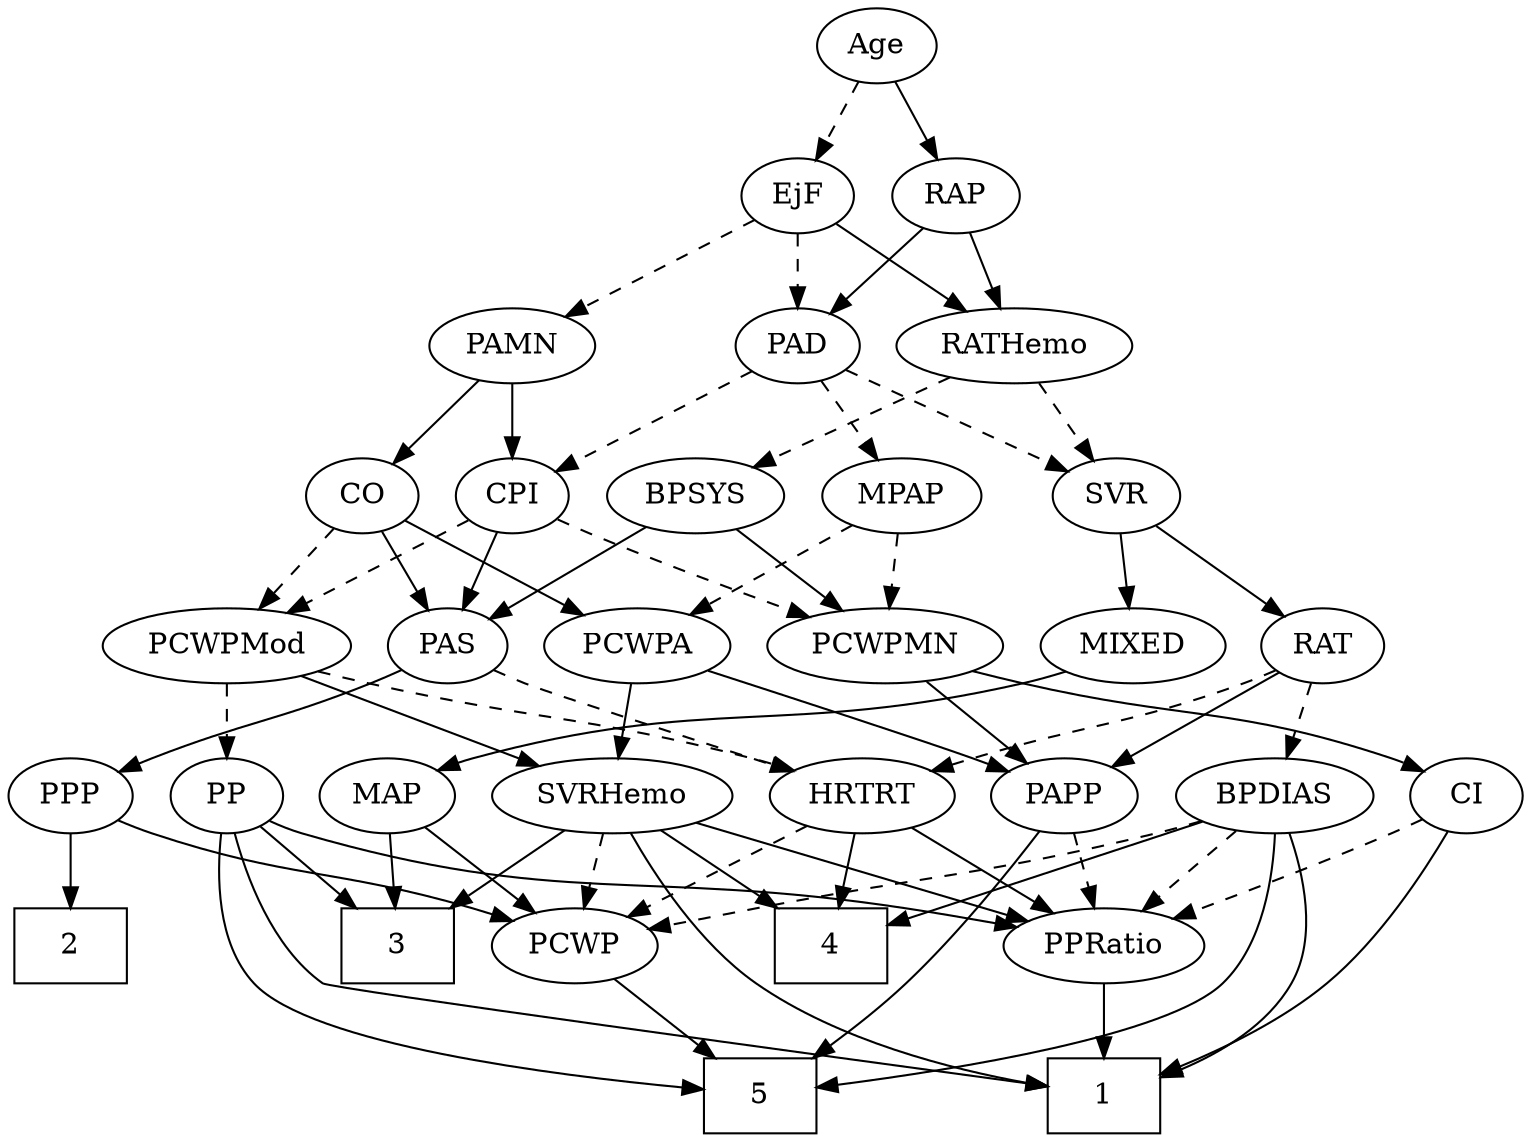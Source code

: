 strict digraph {
	graph [bb="0,0,677,540"];
	node [label="\N"];
	1	[height=0.5,
		pos="496,18",
		shape=box,
		width=0.75];
	2	[height=0.5,
		pos="27,90",
		shape=box,
		width=0.75];
	3	[height=0.5,
		pos="175,90",
		shape=box,
		width=0.75];
	4	[height=0.5,
		pos="373,90",
		shape=box,
		width=0.75];
	5	[height=0.5,
		pos="340,18",
		shape=box,
		width=0.75];
	Age	[height=0.5,
		pos="389,522",
		width=0.75];
	EjF	[height=0.5,
		pos="353,450",
		width=0.75];
	Age -> EjF	[pos="e,361.3,467.15 380.65,504.76 376.29,496.28 370.85,485.71 365.96,476.2",
		style=dashed];
	RAP	[height=0.5,
		pos="426,450",
		width=0.77632];
	Age -> RAP	[pos="e,417.46,467.15 397.58,504.76 402.06,496.28 407.65,485.71 412.68,476.2",
		style=solid];
	PAD	[height=0.5,
		pos="353,378",
		width=0.79437];
	EjF -> PAD	[pos="e,353,396.1 353,431.7 353,423.98 353,414.71 353,406.11",
		style=dashed];
	PAMN	[height=0.5,
		pos="226,378",
		width=1.011];
	EjF -> PAMN	[pos="e,249.48,391.94 332.88,437.91 312.87,426.88 281.86,409.79 258.39,396.85",
		style=dashed];
	RATHemo	[height=0.5,
		pos="449,378",
		width=1.3721];
	EjF -> RATHemo	[pos="e,427.82,394.45 370.61,436.16 384.22,426.24 403.37,412.27 419.33,400.63",
		style=solid];
	RAP -> PAD	[pos="e,368.11,393.49 410.87,434.5 400.69,424.73 387.09,411.69 375.63,400.7",
		style=solid];
	RAP -> RATHemo	[pos="e,443.32,396.28 431.57,432.05 434.16,424.18 437.3,414.62 440.2,405.79",
		style=solid];
	MIXED	[height=0.5,
		pos="501,234",
		width=1.1193];
	MAP	[height=0.5,
		pos="175,162",
		width=0.84854];
	MIXED -> MAP	[pos="e,198.33,174.07 471.2,221.69 464.92,219.58 458.29,217.56 452,216 348.57,190.43 317.5,209.07 215,180 212.67,179.34 210.3,178.58 207.93,\
177.75",
		style=solid];
	MPAP	[height=0.5,
		pos="400,306",
		width=0.97491];
	PCWPA	[height=0.5,
		pos="283,234",
		width=1.1555];
	MPAP -> PCWPA	[pos="e,306.51,249.07 377.99,291.83 360.31,281.26 335.23,266.25 315.28,254.31",
		style=dashed];
	PCWPMN	[height=0.5,
		pos="393,234",
		width=1.3902];
	MPAP -> PCWPMN	[pos="e,394.71,252.1 398.27,287.7 397.5,279.98 396.57,270.71 395.71,262.11",
		style=dashed];
	BPSYS	[height=0.5,
		pos="309,306",
		width=1.0471];
	PAS	[height=0.5,
		pos="196,234",
		width=0.75];
	BPSYS -> PAS	[pos="e,215.36,246.99 286.94,291.34 268.98,280.21 243.5,264.43 224.08,252.4",
		style=solid];
	BPSYS -> PCWPMN	[pos="e,373.93,250.89 327.23,289.81 338.55,280.38 353.3,268.08 365.97,257.53",
		style=solid];
	PAD -> MPAP	[pos="e,389.05,323.31 363.67,361.12 369.47,352.47 376.79,341.58 383.33,331.83",
		style=dashed];
	CPI	[height=0.5,
		pos="226,306",
		width=0.75];
	PAD -> CPI	[pos="e,246.16,318.11 332.03,365.44 311.01,353.85 278.47,335.92 254.99,322.98",
		style=dashed];
	SVR	[height=0.5,
		pos="494,306",
		width=0.77632];
	PAD -> SVR	[pos="e,472.48,317.68 374.72,366.22 398.39,354.47 436.44,335.57 463.19,322.3",
		style=dashed];
	CO	[height=0.5,
		pos="154,306",
		width=0.75];
	CO -> PAS	[pos="e,186.22,251.31 163.53,289.12 168.67,280.56 175.12,269.8 180.92,260.13",
		style=solid];
	PCWPMod	[height=0.5,
		pos="99,234",
		width=1.4443];
	CO -> PCWPMod	[pos="e,112.06,251.63 142.07,289.81 135.15,281.02 126.29,269.73 118.4,259.69",
		style=dashed];
	CO -> PCWPA	[pos="e,257.78,248.68 174.44,293.91 194.38,283.09 225.1,266.42 248.77,253.57",
		style=solid];
	PPP	[height=0.5,
		pos="27,162",
		width=0.75];
	PAS -> PPP	[pos="e,48.184,173.37 174.82,222.63 169.98,220.36 164.84,218.04 160,216 117.61,198.17 105.39,197.83 63,180 61.184,179.24 59.327,178.43 \
57.459,177.6",
		style=solid];
	HRTRT	[height=0.5,
		pos="382,162",
		width=1.1013];
	PAS -> HRTRT	[pos="e,351.53,173.58 217.16,222.57 222,220.31 227.14,218 232,216 242.47,211.69 301.07,191.16 341.85,176.95",
		style=dashed];
	PAMN -> CO	[pos="e,168.95,321.54 210.02,361.46 200.06,351.78 187.09,339.17 176.15,328.53",
		style=solid];
	PAMN -> CPI	[pos="e,226,324.1 226,359.7 226,351.98 226,342.71 226,334.11",
		style=solid];
	RATHemo -> BPSYS	[pos="e,334.13,319.56 421.01,363 398.6,351.8 367.09,336.05 343.2,324.1",
		style=dashed];
	RATHemo -> SVR	[pos="e,483.72,322.99 459.66,360.41 465.18,351.83 472.02,341.19 478.14,331.67",
		style=dashed];
	CPI -> PAS	[pos="e,203.06,251.47 218.89,288.41 215.34,280.13 210.97,269.92 207,260.66",
		style=solid];
	CPI -> PCWPMod	[pos="e,125.66,249.69 205.88,293.91 186.74,283.36 157.52,267.26 134.47,254.55",
		style=dashed];
	CPI -> PCWPMN	[pos="e,360.21,247.67 247.23,294.73 252.06,292.46 257.19,290.11 262,288 291.39,275.13 324.95,261.57 350.74,251.39",
		style=dashed];
	RAT	[height=0.5,
		pos="587,234",
		width=0.75827];
	BPDIAS	[height=0.5,
		pos="563,162",
		width=1.1735];
	RAT -> BPDIAS	[pos="e,568.92,180.28 581.19,216.05 578.49,208.18 575.21,198.62 572.19,189.79",
		style=dashed];
	PAPP	[height=0.5,
		pos="471,162",
		width=0.88464];
	RAT -> PAPP	[pos="e,492.05,175.7 567.58,221.28 549.3,210.25 521.65,193.57 500.61,180.87",
		style=solid];
	RAT -> HRTRT	[pos="e,411.88,173.84 565.69,222.6 560.61,220.29 555.16,217.95 550,216 497.91,196.33 482.93,197.3 430,180 427.24,179.1 424.4,178.15 421.55,\
177.18",
		style=dashed];
	SVR -> MIXED	[pos="e,499.29,252.1 495.73,287.7 496.5,279.98 497.43,270.71 498.29,262.11",
		style=solid];
	SVR -> RAT	[pos="e,569.59,248.11 511.49,291.83 525.52,281.27 545.42,266.3 561.26,254.37",
		style=solid];
	SVRHemo	[height=0.5,
		pos="274,162",
		width=1.3902];
	PCWPMod -> SVRHemo	[pos="e,241.82,175.87 131.92,219.83 160.33,208.47 201.52,191.99 232.24,179.7",
		style=solid];
	PP	[height=0.5,
		pos="99,162",
		width=0.75];
	PCWPMod -> PP	[pos="e,99,180.1 99,215.7 99,207.98 99,198.71 99,190.11",
		style=dashed];
	PCWPMod -> HRTRT	[pos="e,352.13,174.05 137.62,221.82 145.03,219.79 152.74,217.77 160,216 236.31,197.45 257.3,200.91 333,180 336.12,179.14 339.34,178.18 \
342.56,177.17",
		style=dashed];
	PCWPA -> SVRHemo	[pos="e,276.2,180.1 280.78,215.7 279.78,207.98 278.59,198.71 277.49,190.11",
		style=solid];
	PCWPA -> PAPP	[pos="e,446.55,173.65 314.67,222.26 344.77,211.9 391.22,195.56 431,180 433.06,179.2 435.16,178.35 437.28,177.49",
		style=solid];
	CI	[height=0.5,
		pos="650,162",
		width=0.75];
	PCWPMN -> CI	[pos="e,629.39,173.69 430.36,221.86 437.52,219.83 444.98,217.79 452,216 523.47,197.78 544.22,203.89 614,180 615.91,179.35 617.86,178.62 \
619.8,177.84",
		style=solid];
	PCWPMN -> PAPP	[pos="e,454.7,177.63 410.7,217.12 421.44,207.48 435.28,195.06 446.99,184.54",
		style=solid];
	SVRHemo -> 1	[pos="e,468.86,22.743 281.8,144.11 291.85,124.13 311.15,91.175 337,72 373.43,44.976 424.44,31.212 458.78,24.579",
		style=solid];
	SVRHemo -> 3	[pos="e,199.34,108.21 252.03,145.46 238.98,136.24 222.19,124.37 207.62,114.06",
		style=solid];
	SVRHemo -> 4	[pos="e,348.66,108.21 295.97,145.46 309.02,136.24 325.81,124.37 340.38,114.06",
		style=solid];
	PPRatio	[height=0.5,
		pos="496,90",
		width=1.1013];
	SVRHemo -> PPRatio	[pos="e,464.33,100.99 310.66,149.44 350.25,136.96 413.2,117.11 454.56,104.07",
		style=solid];
	PCWP	[height=0.5,
		pos="255,90",
		width=0.97491];
	SVRHemo -> PCWP	[pos="e,259.69,108.28 269.4,144.05 267.29,136.26 264.72,126.82 262.35,118.08",
		style=dashed];
	BPDIAS -> 1	[pos="e,523.05,28.419 571.87,144.21 580.44,125.49 590.44,94.846 578,72 568.22,54.037 549.45,41.233 532.33,32.715",
		style=solid];
	BPDIAS -> 4	[pos="e,400.24,101.04 532.05,149.6 498.6,137.27 445.32,117.65 409.77,104.55",
		style=solid];
	BPDIAS -> 5	[pos="e,367.09,22.425 564.53,143.85 565.3,123.93 563.33,91.335 545,72 522.18,47.927 429.66,31.456 377.05,23.832",
		style=solid];
	BPDIAS -> PPRatio	[pos="e,511.14,106.82 547.8,145.12 539.06,135.99 527.93,124.36 518.22,114.22",
		style=dashed];
	BPDIAS -> PCWP	[pos="e,286.93,97.631 531.62,149.89 525.17,147.79 518.4,145.72 512,144 435.31,123.41 414.77,124.06 337,108 323.97,105.31 309.77,102.37 \
296.91,99.702",
		style=dashed];
	MAP -> 3	[pos="e,175,108.1 175,143.7 175,135.98 175,126.71 175,118.11",
		style=solid];
	MAP -> PCWP	[pos="e,237.89,105.97 191.58,146.5 202.69,136.77 217.53,123.79 230.06,112.83",
		style=solid];
	PP -> 1	[pos="e,468.87,22.853 101.66,143.86 105.81,123.32 115.9,89.482 139,72 142.19,69.584 367.89,37.237 458.73,24.296",
		style=solid];
	PP -> 3	[pos="e,156.42,108.11 114.38,146.83 124.25,137.75 137.31,125.71 148.79,115.14",
		style=solid];
	PP -> 5	[pos="e,312.72,21.204 94.938,144.01 91.3,124.25 88.861,91.808 106,72 131.33,42.73 243.2,28.026 302.61,22.165",
		style=solid];
	PP -> PPRatio	[pos="e,460.53,98.45 119.51,149.98 124.47,147.69 129.83,145.52 135,144 252.84,109.36 287.78,127.79 409,108 422.56,105.79 437.23,103.05 \
450.6,100.43",
		style=solid];
	PPP -> 2	[pos="e,27,108.1 27,143.7 27,135.98 27,126.71 27,118.11",
		style=solid];
	PPP -> PCWP	[pos="e,228.2,101.99 47.638,150.38 52.59,148.08 57.917,145.8 63,144 126.82,121.43 146.4,128.24 211,108 213.55,107.2 216.16,106.33 218.78,\
105.42",
		style=solid];
	PPRatio -> 1	[pos="e,496,36.104 496,71.697 496,63.983 496,54.712 496,46.112",
		style=solid];
	PCWP -> 5	[pos="e,319.31,36.04 273.03,74.155 284.14,65.003 298.64,53.061 311.3,42.631",
		style=solid];
	CI -> 1	[pos="e,523.31,29.257 642.8,144.46 633.71,125.12 616.52,93.086 594,72 576.28,55.414 552.39,42.354 532.64,33.349",
		style=solid];
	CI -> PPRatio	[pos="e,523.72,103.27 628.71,150.86 623.88,148.59 618.77,146.2 614,144 586.93,131.53 556.21,117.75 532.91,107.36",
		style=dashed];
	PAPP -> 5	[pos="e,366.13,36.169 461.6,144.46 450.48,125.69 430.71,94.748 409,72 398.68,61.185 386.02,50.811 374.38,42.152",
		style=solid];
	PAPP -> PPRatio	[pos="e,489.83,108.28 477.05,144.05 479.87,136.18 483.28,126.62 486.43,117.79",
		style=dashed];
	HRTRT -> 4	[pos="e,375.2,108.1 379.78,143.7 378.78,135.98 377.59,126.71 376.49,118.11",
		style=solid];
	HRTRT -> PPRatio	[pos="e,473.13,105.04 404.52,147.17 421.66,136.64 445.47,122.03 464.5,110.34",
		style=solid];
	HRTRT -> PCWP	[pos="e,278.24,103.81 357.81,147.67 337.79,136.63 309.16,120.85 287.2,108.75",
		style=dashed];
}
